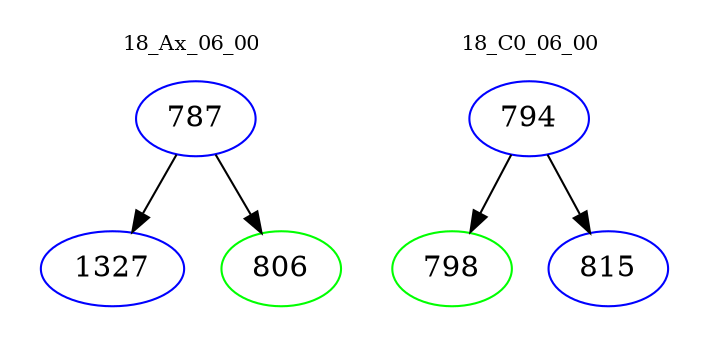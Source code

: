digraph{
subgraph cluster_0 {
color = white
label = "18_Ax_06_00";
fontsize=10;
T0_787 [label="787", color="blue"]
T0_787 -> T0_1327 [color="black"]
T0_1327 [label="1327", color="blue"]
T0_787 -> T0_806 [color="black"]
T0_806 [label="806", color="green"]
}
subgraph cluster_1 {
color = white
label = "18_C0_06_00";
fontsize=10;
T1_794 [label="794", color="blue"]
T1_794 -> T1_798 [color="black"]
T1_798 [label="798", color="green"]
T1_794 -> T1_815 [color="black"]
T1_815 [label="815", color="blue"]
}
}
